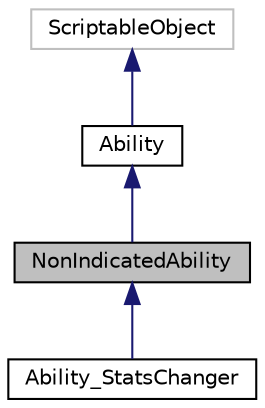digraph "NonIndicatedAbility"
{
 // INTERACTIVE_SVG=YES
 // LATEX_PDF_SIZE
  edge [fontname="Helvetica",fontsize="10",labelfontname="Helvetica",labelfontsize="10"];
  node [fontname="Helvetica",fontsize="10",shape=record];
  Node1 [label="NonIndicatedAbility",height=0.2,width=0.4,color="black", fillcolor="grey75", style="filled", fontcolor="black",tooltip="Encapsulador de les Ability que NO han de mostrar cap indicador."];
  Node2 -> Node1 [dir="back",color="midnightblue",fontsize="10",style="solid",fontname="Helvetica"];
  Node2 [label="Ability",height=0.2,width=0.4,color="black", fillcolor="white", style="filled",URL="$class_ability.html",tooltip="Base abstract class for an Ability."];
  Node3 -> Node2 [dir="back",color="midnightblue",fontsize="10",style="solid",fontname="Helvetica"];
  Node3 [label="ScriptableObject",height=0.2,width=0.4,color="grey75", fillcolor="white", style="filled",tooltip=" "];
  Node1 -> Node4 [dir="back",color="midnightblue",fontsize="10",style="solid",fontname="Helvetica"];
  Node4 [label="Ability_StatsChanger",height=0.2,width=0.4,color="black", fillcolor="white", style="filled",URL="$class_ability___stats_changer.html",tooltip=" "];
}
